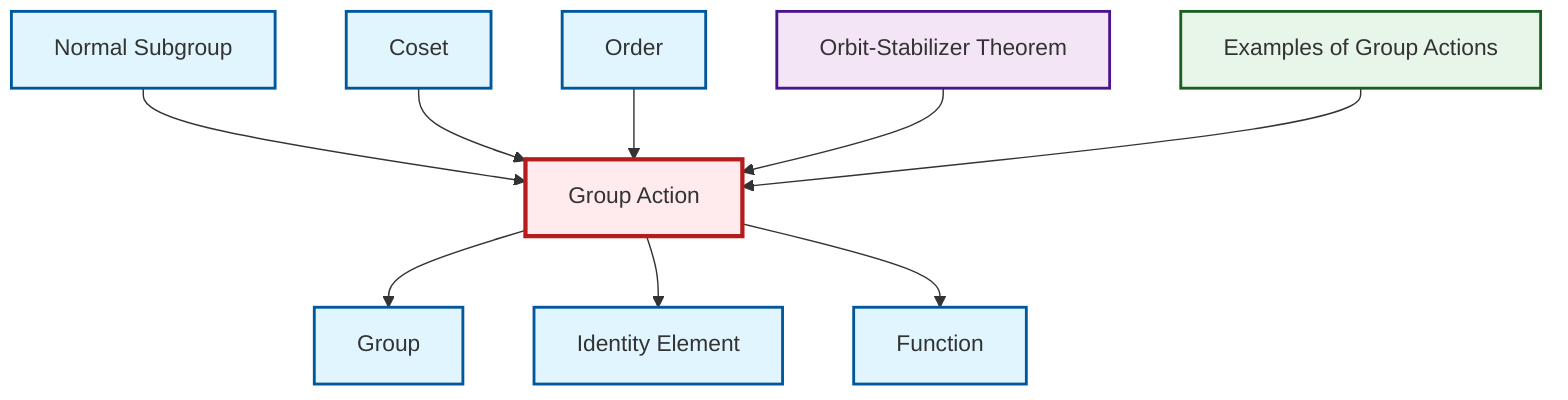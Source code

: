 graph TD
    classDef definition fill:#e1f5fe,stroke:#01579b,stroke-width:2px
    classDef theorem fill:#f3e5f5,stroke:#4a148c,stroke-width:2px
    classDef axiom fill:#fff3e0,stroke:#e65100,stroke-width:2px
    classDef example fill:#e8f5e9,stroke:#1b5e20,stroke-width:2px
    classDef current fill:#ffebee,stroke:#b71c1c,stroke-width:3px
    ex-group-action-examples["Examples of Group Actions"]:::example
    def-coset["Coset"]:::definition
    def-identity-element["Identity Element"]:::definition
    def-group["Group"]:::definition
    def-function["Function"]:::definition
    thm-orbit-stabilizer["Orbit-Stabilizer Theorem"]:::theorem
    def-normal-subgroup["Normal Subgroup"]:::definition
    def-order["Order"]:::definition
    def-group-action["Group Action"]:::definition
    def-normal-subgroup --> def-group-action
    def-group-action --> def-group
    def-group-action --> def-identity-element
    def-coset --> def-group-action
    def-order --> def-group-action
    thm-orbit-stabilizer --> def-group-action
    ex-group-action-examples --> def-group-action
    def-group-action --> def-function
    class def-group-action current